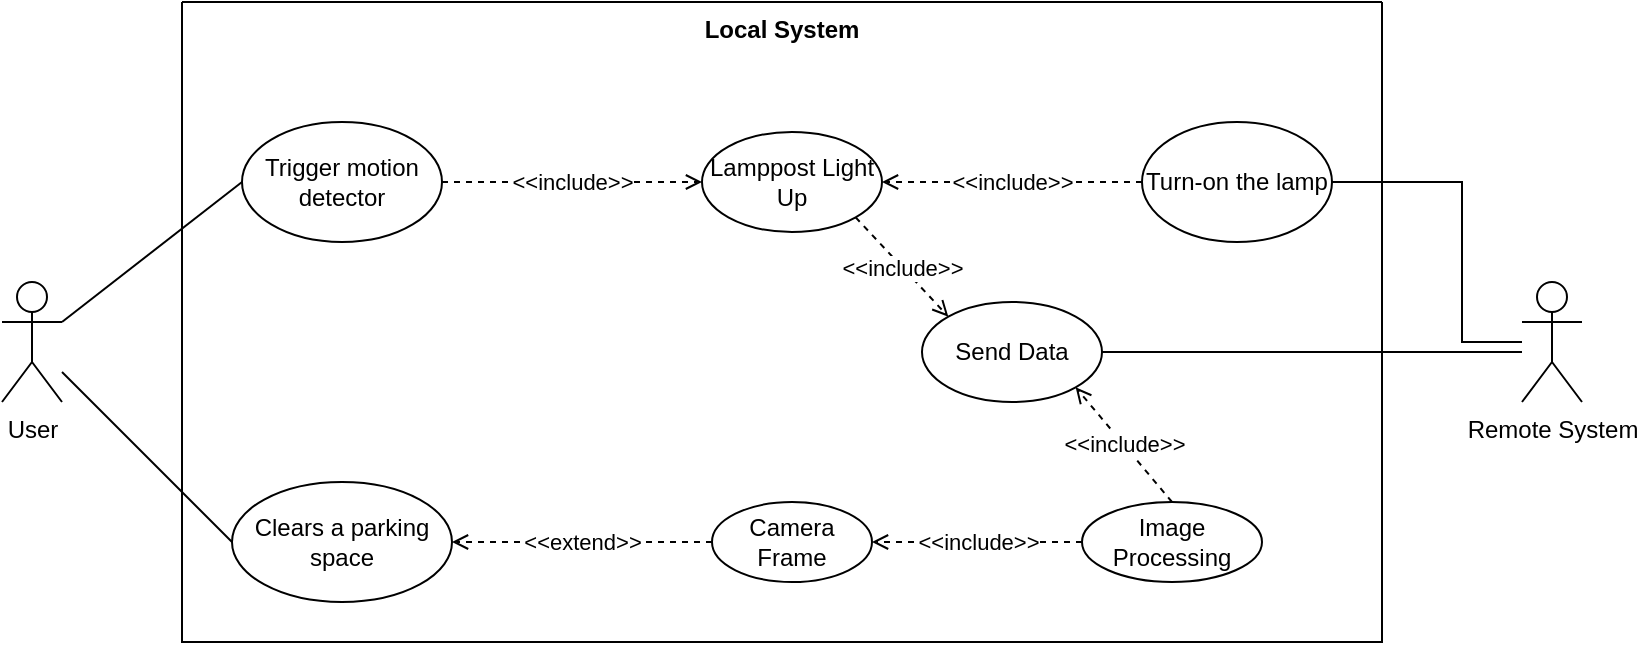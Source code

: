 <mxfile version="15.7.3" type="device"><diagram id="VKRj_P7hgSLzCelCU6Lf" name="UseCases"><mxGraphModel dx="1350" dy="764" grid="1" gridSize="10" guides="1" tooltips="1" connect="1" arrows="1" fold="1" page="1" pageScale="1" pageWidth="850" pageHeight="1100" math="0" shadow="0"><root><mxCell id="0"/><mxCell id="1" parent="0"/><mxCell id="UhxKZV5baIiaWPrjlFyv-1" value="Local System" style="swimlane;startSize=0;verticalAlign=top;" vertex="1" parent="1"><mxGeometry x="140" y="600" width="600" height="320" as="geometry"><mxRectangle x="120" y="120" width="150" height="20" as="alternateBounds"/></mxGeometry></mxCell><mxCell id="UhxKZV5baIiaWPrjlFyv-62" value="Send Data" style="ellipse;whiteSpace=wrap;html=1;" vertex="1" parent="UhxKZV5baIiaWPrjlFyv-1"><mxGeometry x="370" y="150" width="90" height="50" as="geometry"/></mxCell><mxCell id="UhxKZV5baIiaWPrjlFyv-36" value="&amp;lt;&amp;lt;include&amp;gt;&amp;gt;" style="edgeStyle=none;rounded=0;orthogonalLoop=1;jettySize=auto;html=1;entryX=0;entryY=0.5;entryDx=0;entryDy=0;dashed=1;endArrow=open;endFill=0;" edge="1" parent="1" source="UhxKZV5baIiaWPrjlFyv-37" target="UhxKZV5baIiaWPrjlFyv-42"><mxGeometry relative="1" as="geometry"/></mxCell><mxCell id="UhxKZV5baIiaWPrjlFyv-37" value="Trigger motion detector" style="ellipse;whiteSpace=wrap;html=1;" vertex="1" parent="1"><mxGeometry x="170" y="660" width="100" height="60" as="geometry"/></mxCell><mxCell id="UhxKZV5baIiaWPrjlFyv-39" value="Camera Frame" style="ellipse;whiteSpace=wrap;html=1;" vertex="1" parent="1"><mxGeometry x="405" y="850" width="80" height="40" as="geometry"/></mxCell><mxCell id="UhxKZV5baIiaWPrjlFyv-40" value="Image Processing" style="ellipse;whiteSpace=wrap;html=1;" vertex="1" parent="1"><mxGeometry x="590" y="850" width="90" height="40" as="geometry"/></mxCell><mxCell id="UhxKZV5baIiaWPrjlFyv-42" value="Lamppost Light Up" style="ellipse;whiteSpace=wrap;html=1;" vertex="1" parent="1"><mxGeometry x="400" y="665" width="90" height="50" as="geometry"/></mxCell><mxCell id="UhxKZV5baIiaWPrjlFyv-47" value="Clears a parking space" style="ellipse;whiteSpace=wrap;html=1;" vertex="1" parent="1"><mxGeometry x="165" y="840" width="110" height="60" as="geometry"/></mxCell><mxCell id="UhxKZV5baIiaWPrjlFyv-70" style="edgeStyle=orthogonalEdgeStyle;rounded=0;orthogonalLoop=1;jettySize=auto;html=1;entryX=1;entryY=0.5;entryDx=0;entryDy=0;endArrow=none;endFill=0;" edge="1" parent="1" source="UhxKZV5baIiaWPrjlFyv-49" target="UhxKZV5baIiaWPrjlFyv-60"><mxGeometry relative="1" as="geometry"><Array as="points"><mxPoint x="780" y="770"/><mxPoint x="780" y="690"/></Array></mxGeometry></mxCell><mxCell id="UhxKZV5baIiaWPrjlFyv-49" value="Remote System" style="shape=umlActor;verticalLabelPosition=bottom;verticalAlign=top;html=1;outlineConnect=0;" vertex="1" parent="1"><mxGeometry x="810" y="740" width="30" height="60" as="geometry"/></mxCell><mxCell id="UhxKZV5baIiaWPrjlFyv-50" style="edgeStyle=none;rounded=0;orthogonalLoop=1;jettySize=auto;html=1;exitX=1;exitY=0.333;exitDx=0;exitDy=0;exitPerimeter=0;entryX=0;entryY=0.5;entryDx=0;entryDy=0;endArrow=none;endFill=0;" edge="1" parent="1" source="UhxKZV5baIiaWPrjlFyv-52" target="UhxKZV5baIiaWPrjlFyv-37"><mxGeometry relative="1" as="geometry"/></mxCell><mxCell id="UhxKZV5baIiaWPrjlFyv-51" style="edgeStyle=none;rounded=0;orthogonalLoop=1;jettySize=auto;html=1;entryX=0;entryY=0.5;entryDx=0;entryDy=0;endArrow=none;endFill=0;" edge="1" parent="1" source="UhxKZV5baIiaWPrjlFyv-52" target="UhxKZV5baIiaWPrjlFyv-47"><mxGeometry relative="1" as="geometry"><mxPoint x="160" y="930" as="targetPoint"/></mxGeometry></mxCell><mxCell id="UhxKZV5baIiaWPrjlFyv-52" value="User" style="shape=umlActor;verticalLabelPosition=bottom;verticalAlign=top;html=1;outlineConnect=0;" vertex="1" parent="1"><mxGeometry x="50" y="740" width="30" height="60" as="geometry"/></mxCell><mxCell id="UhxKZV5baIiaWPrjlFyv-57" value="&amp;lt;&amp;lt;extend&amp;gt;&amp;gt;" style="edgeStyle=none;rounded=0;orthogonalLoop=1;jettySize=auto;html=1;entryX=1;entryY=0.5;entryDx=0;entryDy=0;dashed=1;exitX=0;exitY=0.5;exitDx=0;exitDy=0;endArrow=open;endFill=0;" edge="1" parent="1" source="UhxKZV5baIiaWPrjlFyv-39" target="UhxKZV5baIiaWPrjlFyv-47"><mxGeometry relative="1" as="geometry"><mxPoint x="330" y="950" as="sourcePoint"/><mxPoint x="330" y="859" as="targetPoint"/></mxGeometry></mxCell><mxCell id="UhxKZV5baIiaWPrjlFyv-60" value="Turn-on the lamp" style="ellipse;whiteSpace=wrap;html=1;" vertex="1" parent="1"><mxGeometry x="620" y="660" width="95" height="60" as="geometry"/></mxCell><mxCell id="UhxKZV5baIiaWPrjlFyv-71" style="edgeStyle=orthogonalEdgeStyle;rounded=0;orthogonalLoop=1;jettySize=auto;html=1;exitX=1;exitY=0.5;exitDx=0;exitDy=0;endArrow=none;endFill=0;" edge="1" parent="1" source="UhxKZV5baIiaWPrjlFyv-62" target="UhxKZV5baIiaWPrjlFyv-49"><mxGeometry relative="1" as="geometry"><mxPoint x="780" y="780" as="targetPoint"/><Array as="points"><mxPoint x="720" y="775"/><mxPoint x="720" y="775"/></Array></mxGeometry></mxCell><mxCell id="UhxKZV5baIiaWPrjlFyv-64" value="&amp;lt;&amp;lt;include&amp;gt;&amp;gt;" style="edgeStyle=none;rounded=0;orthogonalLoop=1;jettySize=auto;html=1;entryX=1;entryY=0.5;entryDx=0;entryDy=0;dashed=1;exitX=0;exitY=0.5;exitDx=0;exitDy=0;endArrow=open;endFill=0;" edge="1" parent="1" source="UhxKZV5baIiaWPrjlFyv-40" target="UhxKZV5baIiaWPrjlFyv-39"><mxGeometry relative="1" as="geometry"><mxPoint x="280" y="700" as="sourcePoint"/><mxPoint x="410" y="700" as="targetPoint"/></mxGeometry></mxCell><mxCell id="UhxKZV5baIiaWPrjlFyv-67" value="&amp;lt;&amp;lt;include&amp;gt;&amp;gt;" style="edgeStyle=none;rounded=0;orthogonalLoop=1;jettySize=auto;html=1;entryX=0;entryY=0;entryDx=0;entryDy=0;dashed=1;exitX=1;exitY=1;exitDx=0;exitDy=0;endArrow=open;endFill=0;" edge="1" parent="1" source="UhxKZV5baIiaWPrjlFyv-42" target="UhxKZV5baIiaWPrjlFyv-62"><mxGeometry relative="1" as="geometry"><mxPoint x="500" y="700" as="sourcePoint"/><mxPoint x="640" y="700" as="targetPoint"/></mxGeometry></mxCell><mxCell id="UhxKZV5baIiaWPrjlFyv-72" value="&amp;lt;&amp;lt;include&amp;gt;&amp;gt;" style="edgeStyle=none;rounded=0;orthogonalLoop=1;jettySize=auto;html=1;entryX=1;entryY=1;entryDx=0;entryDy=0;dashed=1;exitX=0.5;exitY=0;exitDx=0;exitDy=0;endArrow=open;endFill=0;" edge="1" parent="1" source="UhxKZV5baIiaWPrjlFyv-40" target="UhxKZV5baIiaWPrjlFyv-62"><mxGeometry relative="1" as="geometry"><mxPoint x="510" y="710" as="sourcePoint"/><mxPoint x="650" y="710" as="targetPoint"/></mxGeometry></mxCell><mxCell id="UhxKZV5baIiaWPrjlFyv-73" value="&amp;lt;&amp;lt;include&amp;gt;&amp;gt;" style="edgeStyle=none;rounded=0;orthogonalLoop=1;jettySize=auto;html=1;entryX=1;entryY=0.5;entryDx=0;entryDy=0;dashed=1;endArrow=open;endFill=0;exitX=0;exitY=0.5;exitDx=0;exitDy=0;" edge="1" parent="1" source="UhxKZV5baIiaWPrjlFyv-60" target="UhxKZV5baIiaWPrjlFyv-42"><mxGeometry relative="1" as="geometry"><mxPoint x="280" y="700" as="sourcePoint"/><mxPoint x="410" y="700" as="targetPoint"/></mxGeometry></mxCell></root></mxGraphModel></diagram></mxfile>